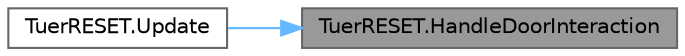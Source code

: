 digraph "TuerRESET.HandleDoorInteraction"
{
 // LATEX_PDF_SIZE
  bgcolor="transparent";
  edge [fontname=Helvetica,fontsize=10,labelfontname=Helvetica,labelfontsize=10];
  node [fontname=Helvetica,fontsize=10,shape=box,height=0.2,width=0.4];
  rankdir="RL";
  Node1 [id="Node000001",label="TuerRESET.HandleDoorInteraction",height=0.2,width=0.4,color="gray40", fillcolor="grey60", style="filled", fontcolor="black",tooltip="This method is called when the player interacts with the door handle via the XR interactor to reset t..."];
  Node1 -> Node2 [id="edge1_Node000001_Node000002",dir="back",color="steelblue1",style="solid",tooltip=" "];
  Node2 [id="Node000002",label="TuerRESET.Update",height=0.2,width=0.4,color="grey40", fillcolor="white", style="filled",URL="$class_tuer_r_e_s_e_t.html#a7a8019a01540455a02fcebf64813c58b",tooltip="This method checks whether the door handle is being hovered over and whether the trigger is being pre..."];
}
